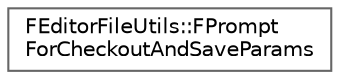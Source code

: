 digraph "Graphical Class Hierarchy"
{
 // INTERACTIVE_SVG=YES
 // LATEX_PDF_SIZE
  bgcolor="transparent";
  edge [fontname=Helvetica,fontsize=10,labelfontname=Helvetica,labelfontsize=10];
  node [fontname=Helvetica,fontsize=10,shape=box,height=0.2,width=0.4];
  rankdir="LR";
  Node0 [id="Node000000",label="FEditorFileUtils::FPrompt\lForCheckoutAndSaveParams",height=0.2,width=0.4,color="grey40", fillcolor="white", style="filled",URL="$d4/d98/structFEditorFileUtils_1_1FPromptForCheckoutAndSaveParams.html",tooltip=" "];
}
